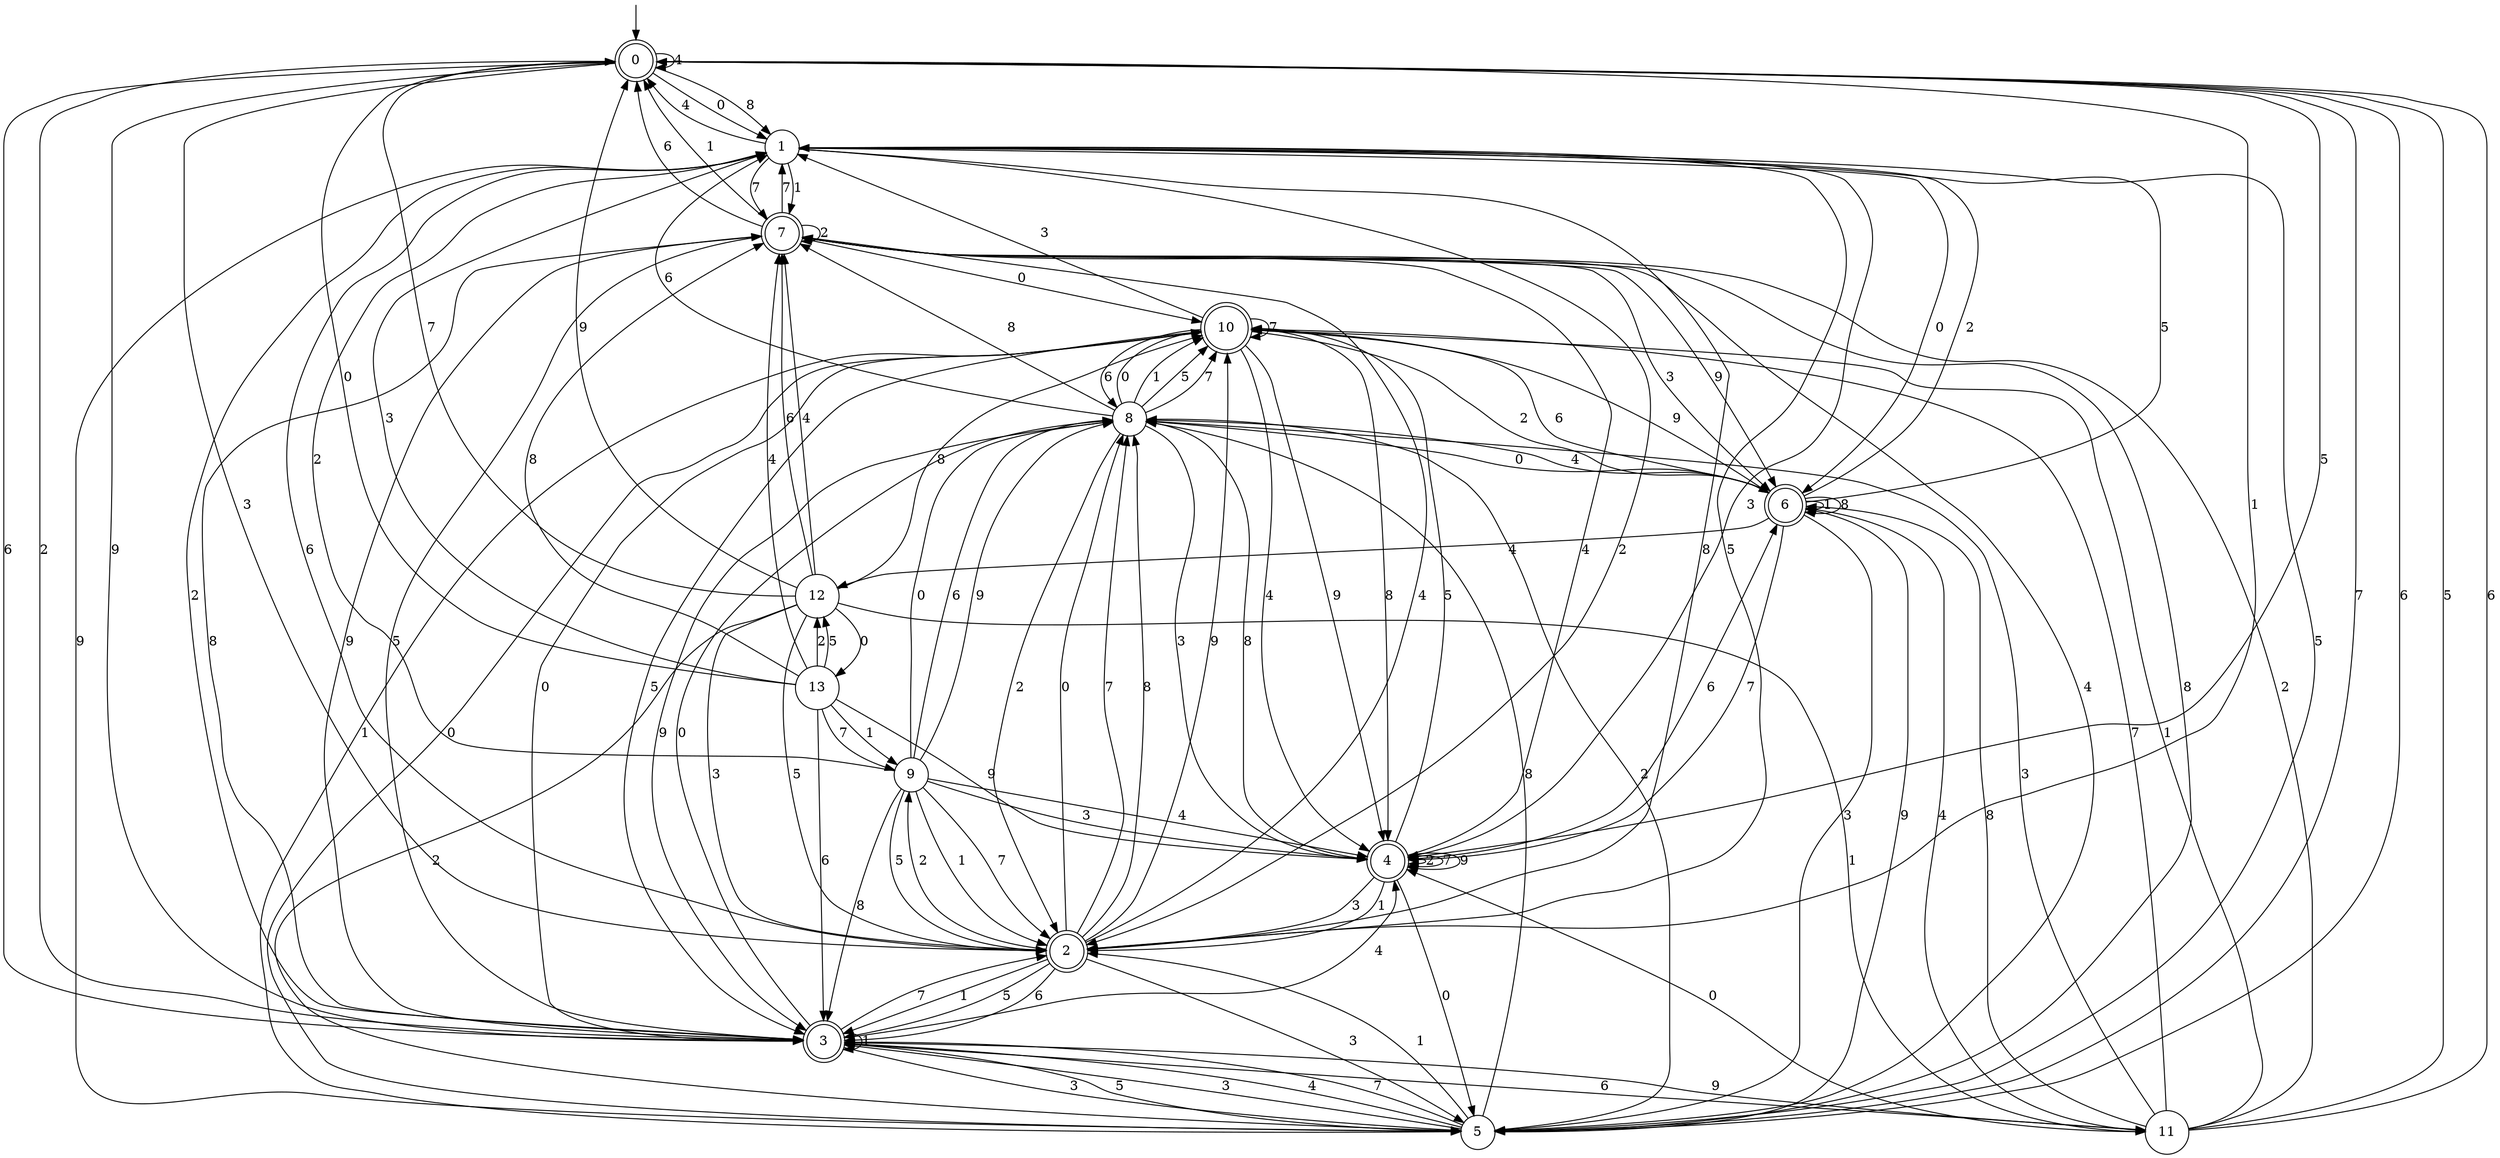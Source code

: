 digraph g {

	s0 [shape="doublecircle" label="0"];
	s1 [shape="circle" label="1"];
	s2 [shape="doublecircle" label="2"];
	s3 [shape="doublecircle" label="3"];
	s4 [shape="doublecircle" label="4"];
	s5 [shape="circle" label="5"];
	s6 [shape="doublecircle" label="6"];
	s7 [shape="doublecircle" label="7"];
	s8 [shape="circle" label="8"];
	s9 [shape="circle" label="9"];
	s10 [shape="doublecircle" label="10"];
	s11 [shape="circle" label="11"];
	s12 [shape="circle" label="12"];
	s13 [shape="circle" label="13"];
	s0 -> s1 [label="0"];
	s0 -> s2 [label="1"];
	s0 -> s3 [label="2"];
	s0 -> s2 [label="3"];
	s0 -> s0 [label="4"];
	s0 -> s4 [label="5"];
	s0 -> s3 [label="6"];
	s0 -> s5 [label="7"];
	s0 -> s1 [label="8"];
	s0 -> s3 [label="9"];
	s1 -> s6 [label="0"];
	s1 -> s7 [label="1"];
	s1 -> s2 [label="2"];
	s1 -> s4 [label="3"];
	s1 -> s0 [label="4"];
	s1 -> s2 [label="5"];
	s1 -> s2 [label="6"];
	s1 -> s7 [label="7"];
	s1 -> s2 [label="8"];
	s1 -> s5 [label="9"];
	s2 -> s8 [label="0"];
	s2 -> s3 [label="1"];
	s2 -> s9 [label="2"];
	s2 -> s5 [label="3"];
	s2 -> s7 [label="4"];
	s2 -> s3 [label="5"];
	s2 -> s3 [label="6"];
	s2 -> s8 [label="7"];
	s2 -> s8 [label="8"];
	s2 -> s10 [label="9"];
	s3 -> s8 [label="0"];
	s3 -> s3 [label="1"];
	s3 -> s1 [label="2"];
	s3 -> s5 [label="3"];
	s3 -> s4 [label="4"];
	s3 -> s5 [label="5"];
	s3 -> s11 [label="6"];
	s3 -> s2 [label="7"];
	s3 -> s7 [label="8"];
	s3 -> s7 [label="9"];
	s4 -> s5 [label="0"];
	s4 -> s2 [label="1"];
	s4 -> s4 [label="2"];
	s4 -> s2 [label="3"];
	s4 -> s7 [label="4"];
	s4 -> s10 [label="5"];
	s4 -> s6 [label="6"];
	s4 -> s4 [label="7"];
	s4 -> s8 [label="8"];
	s4 -> s4 [label="9"];
	s5 -> s10 [label="0"];
	s5 -> s2 [label="1"];
	s5 -> s8 [label="2"];
	s5 -> s3 [label="3"];
	s5 -> s3 [label="4"];
	s5 -> s1 [label="5"];
	s5 -> s0 [label="6"];
	s5 -> s3 [label="7"];
	s5 -> s8 [label="8"];
	s5 -> s6 [label="9"];
	s6 -> s8 [label="0"];
	s6 -> s6 [label="1"];
	s6 -> s1 [label="2"];
	s6 -> s5 [label="3"];
	s6 -> s12 [label="4"];
	s6 -> s1 [label="5"];
	s6 -> s10 [label="6"];
	s6 -> s4 [label="7"];
	s6 -> s6 [label="8"];
	s6 -> s10 [label="9"];
	s7 -> s10 [label="0"];
	s7 -> s0 [label="1"];
	s7 -> s7 [label="2"];
	s7 -> s6 [label="3"];
	s7 -> s5 [label="4"];
	s7 -> s3 [label="5"];
	s7 -> s0 [label="6"];
	s7 -> s1 [label="7"];
	s7 -> s5 [label="8"];
	s7 -> s6 [label="9"];
	s8 -> s10 [label="0"];
	s8 -> s10 [label="1"];
	s8 -> s2 [label="2"];
	s8 -> s4 [label="3"];
	s8 -> s6 [label="4"];
	s8 -> s10 [label="5"];
	s8 -> s1 [label="6"];
	s8 -> s10 [label="7"];
	s8 -> s7 [label="8"];
	s8 -> s3 [label="9"];
	s9 -> s8 [label="0"];
	s9 -> s2 [label="1"];
	s9 -> s1 [label="2"];
	s9 -> s4 [label="3"];
	s9 -> s4 [label="4"];
	s9 -> s2 [label="5"];
	s9 -> s8 [label="6"];
	s9 -> s2 [label="7"];
	s9 -> s3 [label="8"];
	s9 -> s8 [label="9"];
	s10 -> s3 [label="0"];
	s10 -> s5 [label="1"];
	s10 -> s6 [label="2"];
	s10 -> s1 [label="3"];
	s10 -> s4 [label="4"];
	s10 -> s3 [label="5"];
	s10 -> s8 [label="6"];
	s10 -> s10 [label="7"];
	s10 -> s4 [label="8"];
	s10 -> s4 [label="9"];
	s11 -> s4 [label="0"];
	s11 -> s10 [label="1"];
	s11 -> s7 [label="2"];
	s11 -> s8 [label="3"];
	s11 -> s6 [label="4"];
	s11 -> s0 [label="5"];
	s11 -> s0 [label="6"];
	s11 -> s10 [label="7"];
	s11 -> s6 [label="8"];
	s11 -> s3 [label="9"];
	s12 -> s13 [label="0"];
	s12 -> s11 [label="1"];
	s12 -> s5 [label="2"];
	s12 -> s2 [label="3"];
	s12 -> s7 [label="4"];
	s12 -> s2 [label="5"];
	s12 -> s7 [label="6"];
	s12 -> s0 [label="7"];
	s12 -> s10 [label="8"];
	s12 -> s0 [label="9"];
	s13 -> s0 [label="0"];
	s13 -> s9 [label="1"];
	s13 -> s12 [label="2"];
	s13 -> s1 [label="3"];
	s13 -> s7 [label="4"];
	s13 -> s12 [label="5"];
	s13 -> s3 [label="6"];
	s13 -> s9 [label="7"];
	s13 -> s7 [label="8"];
	s13 -> s4 [label="9"];

__start0 [label="" shape="none" width="0" height="0"];
__start0 -> s0;

}
